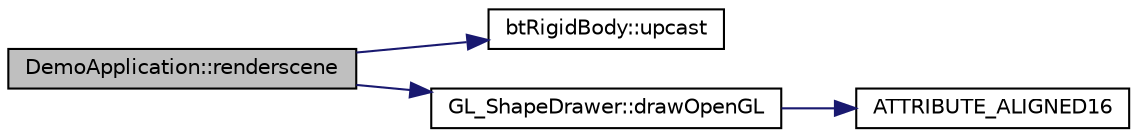 digraph "DemoApplication::renderscene"
{
  edge [fontname="Helvetica",fontsize="10",labelfontname="Helvetica",labelfontsize="10"];
  node [fontname="Helvetica",fontsize="10",shape=record];
  rankdir="LR";
  Node1 [label="DemoApplication::renderscene",height=0.2,width=0.4,color="black", fillcolor="grey75", style="filled", fontcolor="black"];
  Node1 -> Node2 [color="midnightblue",fontsize="10",style="solid",fontname="Helvetica"];
  Node2 [label="btRigidBody::upcast",height=0.2,width=0.4,color="black", fillcolor="white", style="filled",URL="$classbt_rigid_body.html#a59077fce3d2efd193a3fd7d7de2c97e8"];
  Node1 -> Node3 [color="midnightblue",fontsize="10",style="solid",fontname="Helvetica"];
  Node3 [label="GL_ShapeDrawer::drawOpenGL",height=0.2,width=0.4,color="black", fillcolor="white", style="filled",URL="$class_g_l___shape_drawer.html#a93646a42c01e352249d2575ce40416f7",tooltip="drawOpenGL might allocate temporary memoty, stores pointer in shape userpointer "];
  Node3 -> Node4 [color="midnightblue",fontsize="10",style="solid",fontname="Helvetica"];
  Node4 [label="ATTRIBUTE_ALIGNED16",height=0.2,width=0.4,color="black", fillcolor="white", style="filled",URL="$bt_g_impact_quantized_bvh_8h.html#a80a83383f96f6003cbc341a0d43c2a50"];
}
